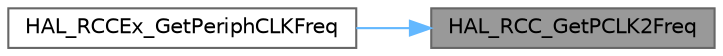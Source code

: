 digraph "HAL_RCC_GetPCLK2Freq"
{
 // LATEX_PDF_SIZE
  bgcolor="transparent";
  edge [fontname=Helvetica,fontsize=10,labelfontname=Helvetica,labelfontsize=10];
  node [fontname=Helvetica,fontsize=10,shape=box,height=0.2,width=0.4];
  rankdir="RL";
  Node1 [id="Node000001",label="HAL_RCC_GetPCLK2Freq",height=0.2,width=0.4,color="gray40", fillcolor="grey60", style="filled", fontcolor="black",tooltip="Returns the PCLK2 frequency"];
  Node1 -> Node2 [id="edge1_Node000001_Node000002",dir="back",color="steelblue1",style="solid",tooltip=" "];
  Node2 [id="Node000002",label="HAL_RCCEx_GetPeriphCLKFreq",height=0.2,width=0.4,color="grey40", fillcolor="white", style="filled",URL="$group___r_c_c_ex___exported___functions___group1.html#ga14acaeb88163a6bb0839470b753ba1bd",tooltip="Returns the peripheral clock frequency."];
}
